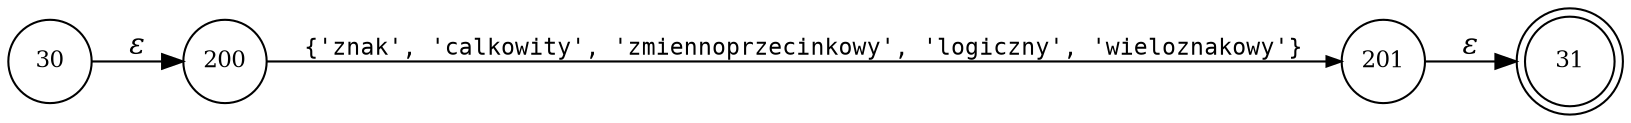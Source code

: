 digraph ATN {
rankdir=LR;
s31[fontsize=11, label="31", shape=doublecircle, fixedsize=true, width=.6];
s200[fontsize=11,label="200", shape=circle, fixedsize=true, width=.55, peripheries=1];
s201[fontsize=11,label="201", shape=circle, fixedsize=true, width=.55, peripheries=1];
s30[fontsize=11,label="30", shape=circle, fixedsize=true, width=.55, peripheries=1];
s30 -> s200 [fontname="Times-Italic", label="&epsilon;"];
s200 -> s201 [fontsize=11, fontname="Courier", arrowsize=.7, label = "{'znak', 'calkowity', 'zmiennoprzecinkowy', 'logiczny', 'wieloznakowy'}", arrowhead = normal];
s201 -> s31 [fontname="Times-Italic", label="&epsilon;"];
}